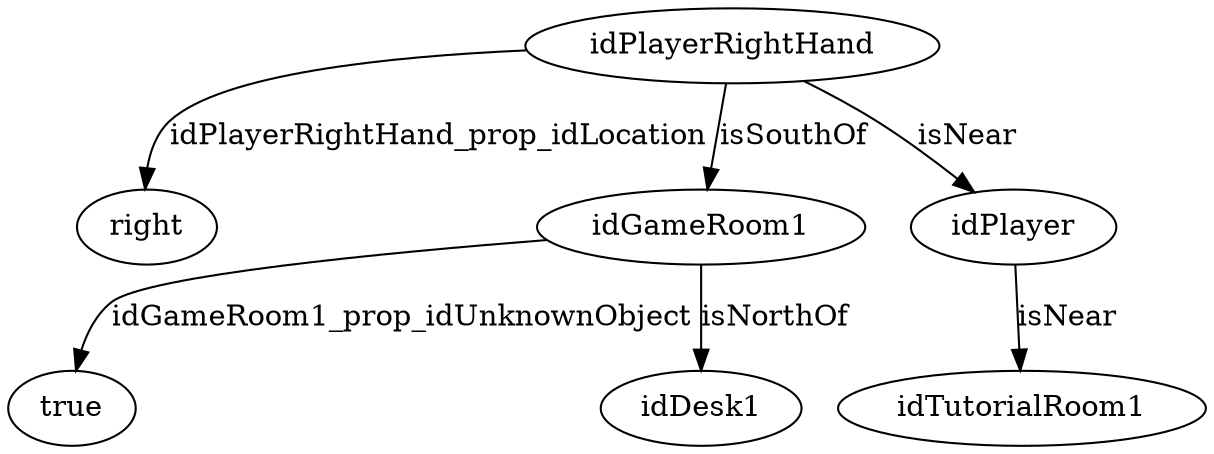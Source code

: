 strict digraph  {
idPlayerRightHand [node_type=entity_node, root=root];
right;
idGameRoom1;
true;
idPlayer;
idDesk1;
idTutorialRoom1;
idPlayerRightHand -> right  [edge_type=property, label=idPlayerRightHand_prop_idLocation];
idPlayerRightHand -> idGameRoom1  [edge_type=relationship, label=isSouthOf];
idPlayerRightHand -> idPlayer  [edge_type=relationship, label=isNear];
idGameRoom1 -> true  [edge_type=property, label=idGameRoom1_prop_idUnknownObject];
idGameRoom1 -> idDesk1  [edge_type=relationship, label=isNorthOf];
idPlayer -> idTutorialRoom1  [edge_type=relationship, label=isNear];
}
